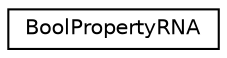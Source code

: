 digraph G
{
  edge [fontname="Helvetica",fontsize="10",labelfontname="Helvetica",labelfontsize="10"];
  node [fontname="Helvetica",fontsize="10",shape=record];
  rankdir=LR;
  Node1 [label="BoolPropertyRNA",height=0.2,width=0.4,color="black", fillcolor="white", style="filled",URL="$d4/d3e/structBoolPropertyRNA.html"];
}
